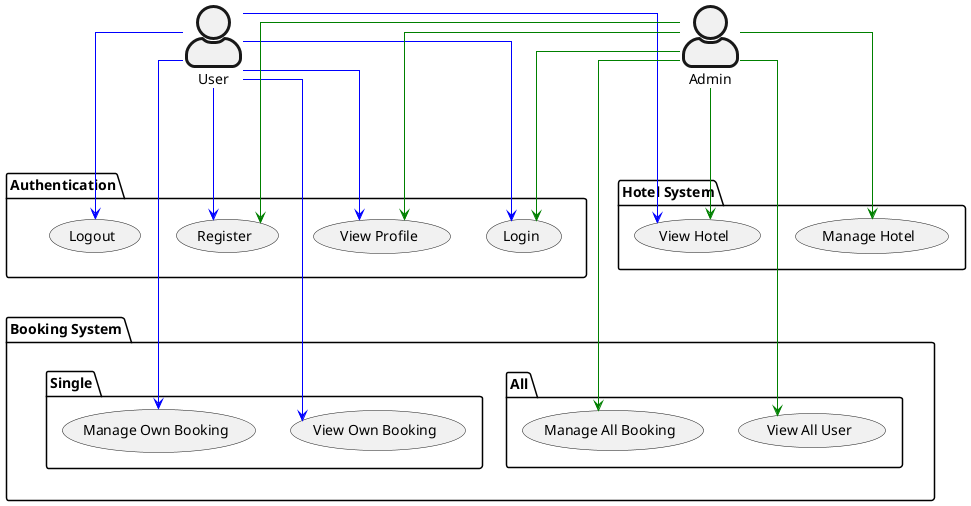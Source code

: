 @startuml HotelUseCaseDiagram
top to bottom direction

skinparam actorStyle awesome
skinparam linetype ortho    

skinparam packagePadding 20
skinparam componentPadding 20
skinparam nodePadding 30

skinparam actor {
    borderThickness 3
}

actor "User" as User
actor "Admin" as Admin

package "Hotel System" as hotelSystem {
    usecase "View Hotel" as getAllHotel
    usecase "Manage Hotel" as manageHotel
}

package "Authentication" as authentication{
    usecase "Register" as register
    usecase "Login" as login
    usecase "View Profile" as getMe
    usecase "Logout" as logout
}

package "Booking System" as bookingSystem {
    package "Single" as single {
        usecase "View Own Booking" as getOneBooking
        usecase "Manage Own Booking" as manageOneBooking

    }
    package "All" as all {
        usecase "Manage All Booking" as manageAllBooking
        usecase "View All User" as getAllBooking
    }
}

authentication -[hidden]- bookingSystem

User --[#Blue]-> register
User --[#Blue]-> login
User --[#Blue]-> getMe
User --[#Blue]-> logout
User --[#Blue]-> getAllHotel
User --[#Blue]-> getOneBooking
User --[#Blue]-> manageOneBooking

Admin --[#Green]-> register
Admin --[#Green]-> login
Admin --[#Green]-> getMe
Admin --[#Green]-> getAllHotel
Admin --[#Green]-> manageHotel
Admin --[#Green]-> getAllBooking
Admin --[#Green]-> manageAllBooking

@enduml